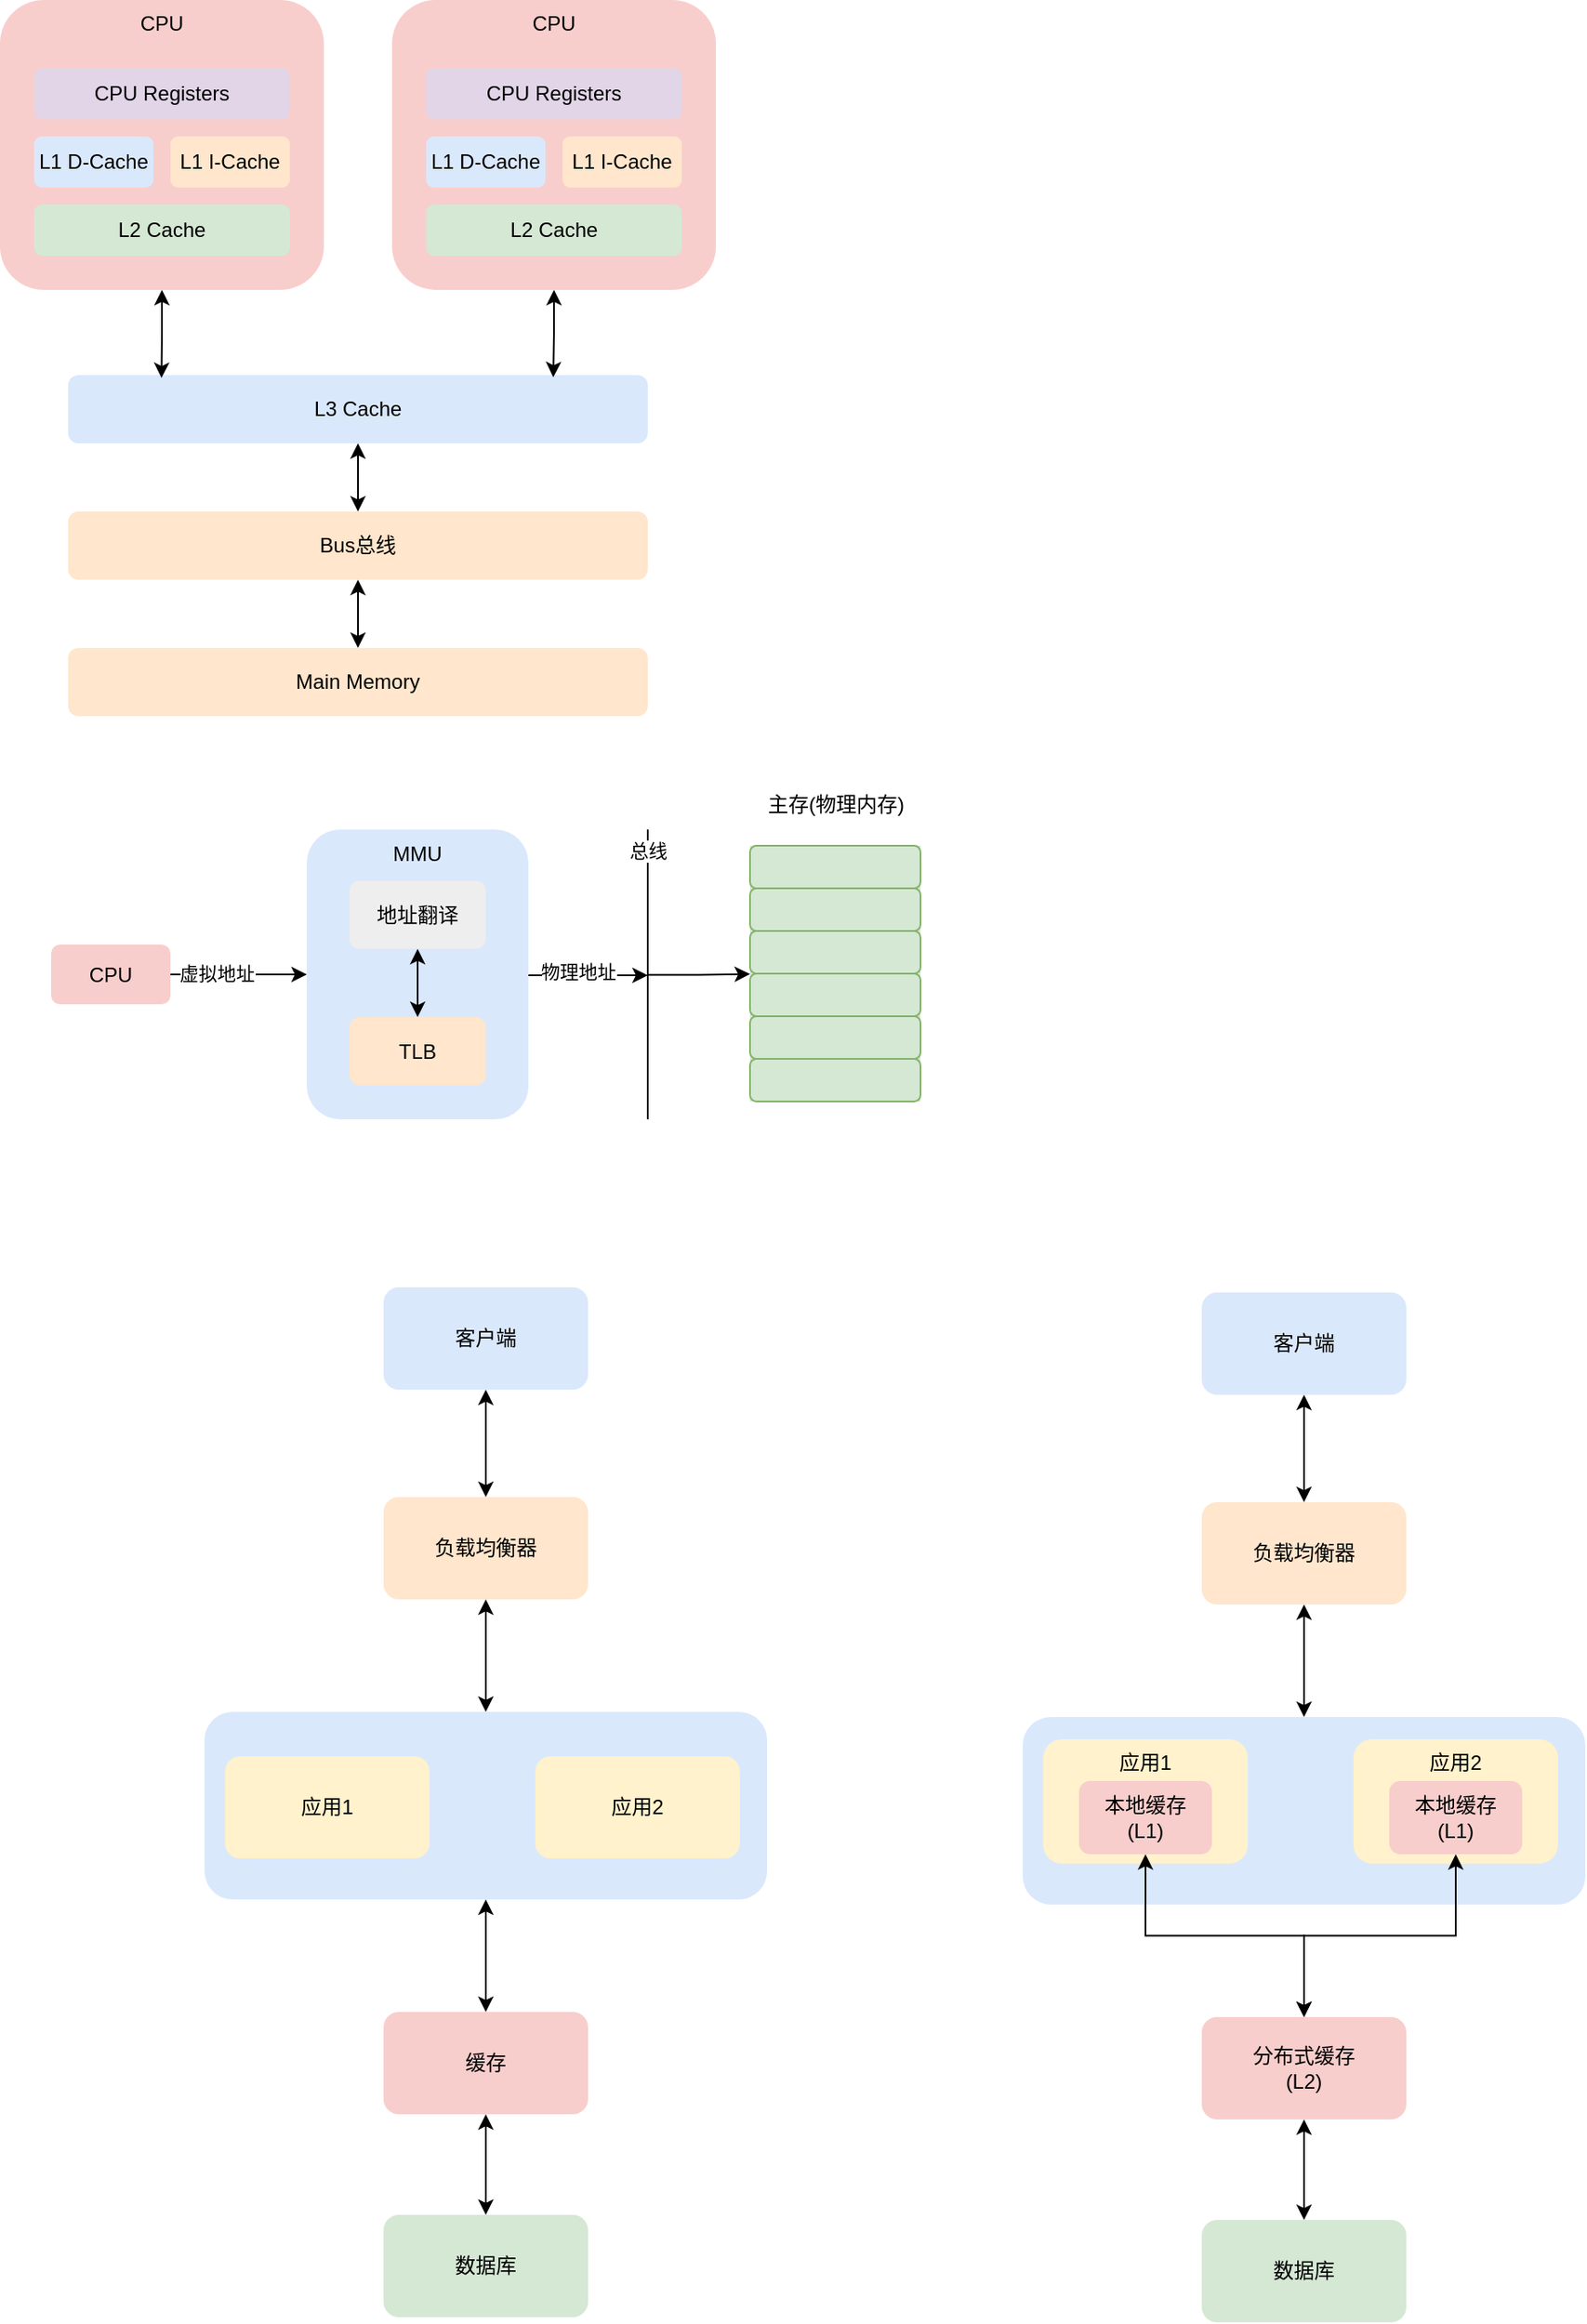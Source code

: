 <mxfile version="24.4.9" type="github">
  <diagram name="第 1 页" id="eqeq6McY91UALREcRUYb">
    <mxGraphModel dx="2100" dy="1124" grid="1" gridSize="10" guides="1" tooltips="1" connect="1" arrows="1" fold="1" page="1" pageScale="1" pageWidth="827" pageHeight="1169" math="0" shadow="0">
      <root>
        <mxCell id="0" />
        <mxCell id="1" parent="0" />
        <mxCell id="2Ibu4hwa9hJui1jNNdnE-10" style="edgeStyle=orthogonalEdgeStyle;rounded=0;orthogonalLoop=1;jettySize=auto;html=1;entryX=0.5;entryY=0;entryDx=0;entryDy=0;startArrow=classic;startFill=1;" edge="1" parent="1" source="2Ibu4hwa9hJui1jNNdnE-7" target="2Ibu4hwa9hJui1jNNdnE-5">
          <mxGeometry relative="1" as="geometry" />
        </mxCell>
        <mxCell id="2Ibu4hwa9hJui1jNNdnE-7" value="" style="rounded=1;whiteSpace=wrap;html=1;fillColor=#dae8fc;strokeColor=none;" vertex="1" parent="1">
          <mxGeometry x="160" y="1074" width="330" height="110" as="geometry" />
        </mxCell>
        <mxCell id="rbnDd3GIiUYc-HM4J0oy-6" value="" style="group" parent="1" vertex="1" connectable="0">
          <mxGeometry x="40" y="70" width="190" height="170" as="geometry" />
        </mxCell>
        <mxCell id="rbnDd3GIiUYc-HM4J0oy-1" value="CPU" style="rounded=1;whiteSpace=wrap;html=1;verticalAlign=top;strokeColor=none;fillColor=#f8cecc;" parent="rbnDd3GIiUYc-HM4J0oy-6" vertex="1">
          <mxGeometry width="190" height="170" as="geometry" />
        </mxCell>
        <mxCell id="rbnDd3GIiUYc-HM4J0oy-2" value="CPU Registers" style="rounded=1;whiteSpace=wrap;html=1;fillColor=#e1d5e7;strokeColor=none;" parent="rbnDd3GIiUYc-HM4J0oy-6" vertex="1">
          <mxGeometry x="20" y="40" width="150" height="30" as="geometry" />
        </mxCell>
        <mxCell id="rbnDd3GIiUYc-HM4J0oy-3" value="L1 D-Cache" style="rounded=1;whiteSpace=wrap;html=1;fillColor=#dae8fc;strokeColor=none;" parent="rbnDd3GIiUYc-HM4J0oy-6" vertex="1">
          <mxGeometry x="20" y="80" width="70" height="30" as="geometry" />
        </mxCell>
        <mxCell id="rbnDd3GIiUYc-HM4J0oy-4" value="L1 I-Cache" style="rounded=1;whiteSpace=wrap;html=1;fillColor=#ffe6cc;strokeColor=none;" parent="rbnDd3GIiUYc-HM4J0oy-6" vertex="1">
          <mxGeometry x="100" y="80" width="70" height="30" as="geometry" />
        </mxCell>
        <mxCell id="rbnDd3GIiUYc-HM4J0oy-5" value="L2 Cache" style="rounded=1;whiteSpace=wrap;html=1;fillColor=#d5e8d4;strokeColor=none;" parent="rbnDd3GIiUYc-HM4J0oy-6" vertex="1">
          <mxGeometry x="20" y="120" width="150" height="30" as="geometry" />
        </mxCell>
        <mxCell id="rbnDd3GIiUYc-HM4J0oy-7" value="" style="group" parent="1" vertex="1" connectable="0">
          <mxGeometry x="270" y="70" width="190" height="170" as="geometry" />
        </mxCell>
        <mxCell id="rbnDd3GIiUYc-HM4J0oy-8" value="CPU" style="rounded=1;whiteSpace=wrap;html=1;verticalAlign=top;strokeColor=none;fillColor=#f8cecc;" parent="rbnDd3GIiUYc-HM4J0oy-7" vertex="1">
          <mxGeometry width="190" height="170" as="geometry" />
        </mxCell>
        <mxCell id="rbnDd3GIiUYc-HM4J0oy-9" value="CPU Registers" style="rounded=1;whiteSpace=wrap;html=1;fillColor=#e1d5e7;strokeColor=none;" parent="rbnDd3GIiUYc-HM4J0oy-7" vertex="1">
          <mxGeometry x="20" y="40" width="150" height="30" as="geometry" />
        </mxCell>
        <mxCell id="rbnDd3GIiUYc-HM4J0oy-10" value="L1 D-Cache" style="rounded=1;whiteSpace=wrap;html=1;fillColor=#dae8fc;strokeColor=none;" parent="rbnDd3GIiUYc-HM4J0oy-7" vertex="1">
          <mxGeometry x="20" y="80" width="70" height="30" as="geometry" />
        </mxCell>
        <mxCell id="rbnDd3GIiUYc-HM4J0oy-11" value="L1 I-Cache" style="rounded=1;whiteSpace=wrap;html=1;fillColor=#ffe6cc;strokeColor=none;" parent="rbnDd3GIiUYc-HM4J0oy-7" vertex="1">
          <mxGeometry x="100" y="80" width="70" height="30" as="geometry" />
        </mxCell>
        <mxCell id="rbnDd3GIiUYc-HM4J0oy-12" value="L2 Cache" style="rounded=1;whiteSpace=wrap;html=1;fillColor=#d5e8d4;strokeColor=none;" parent="rbnDd3GIiUYc-HM4J0oy-7" vertex="1">
          <mxGeometry x="20" y="120" width="150" height="30" as="geometry" />
        </mxCell>
        <mxCell id="rbnDd3GIiUYc-HM4J0oy-21" style="edgeStyle=orthogonalEdgeStyle;rounded=0;orthogonalLoop=1;jettySize=auto;html=1;entryX=0.5;entryY=0;entryDx=0;entryDy=0;startArrow=classic;startFill=1;" parent="1" source="rbnDd3GIiUYc-HM4J0oy-14" target="rbnDd3GIiUYc-HM4J0oy-15" edge="1">
          <mxGeometry relative="1" as="geometry" />
        </mxCell>
        <mxCell id="rbnDd3GIiUYc-HM4J0oy-14" value="L3 Cache" style="rounded=1;whiteSpace=wrap;html=1;fillColor=#dae8fc;strokeColor=none;" parent="1" vertex="1">
          <mxGeometry x="80" y="290" width="340" height="40" as="geometry" />
        </mxCell>
        <mxCell id="rbnDd3GIiUYc-HM4J0oy-22" style="edgeStyle=orthogonalEdgeStyle;rounded=0;orthogonalLoop=1;jettySize=auto;html=1;entryX=0.5;entryY=0;entryDx=0;entryDy=0;startArrow=classic;startFill=1;" parent="1" source="rbnDd3GIiUYc-HM4J0oy-15" target="rbnDd3GIiUYc-HM4J0oy-18" edge="1">
          <mxGeometry relative="1" as="geometry" />
        </mxCell>
        <mxCell id="rbnDd3GIiUYc-HM4J0oy-15" value="Bus总线" style="rounded=1;whiteSpace=wrap;html=1;fillColor=#ffe6cc;strokeColor=none;" parent="1" vertex="1">
          <mxGeometry x="80" y="370" width="340" height="40" as="geometry" />
        </mxCell>
        <mxCell id="rbnDd3GIiUYc-HM4J0oy-18" value="Main Memory" style="rounded=1;whiteSpace=wrap;html=1;fillColor=#ffe6cc;strokeColor=none;" parent="1" vertex="1">
          <mxGeometry x="80" y="450" width="340" height="40" as="geometry" />
        </mxCell>
        <mxCell id="rbnDd3GIiUYc-HM4J0oy-19" style="edgeStyle=orthogonalEdgeStyle;rounded=0;orthogonalLoop=1;jettySize=auto;html=1;entryX=0.161;entryY=0.042;entryDx=0;entryDy=0;entryPerimeter=0;startArrow=classic;startFill=1;" parent="1" source="rbnDd3GIiUYc-HM4J0oy-1" target="rbnDd3GIiUYc-HM4J0oy-14" edge="1">
          <mxGeometry relative="1" as="geometry" />
        </mxCell>
        <mxCell id="rbnDd3GIiUYc-HM4J0oy-20" style="edgeStyle=orthogonalEdgeStyle;rounded=0;orthogonalLoop=1;jettySize=auto;html=1;entryX=0.837;entryY=0.031;entryDx=0;entryDy=0;entryPerimeter=0;startArrow=classic;startFill=1;" parent="1" source="rbnDd3GIiUYc-HM4J0oy-8" target="rbnDd3GIiUYc-HM4J0oy-14" edge="1">
          <mxGeometry relative="1" as="geometry" />
        </mxCell>
        <mxCell id="rbnDd3GIiUYc-HM4J0oy-53" value="" style="group" parent="1" vertex="1" connectable="0">
          <mxGeometry x="70" y="527" width="510" height="199.5" as="geometry" />
        </mxCell>
        <mxCell id="rbnDd3GIiUYc-HM4J0oy-24" value="CPU" style="rounded=1;whiteSpace=wrap;html=1;fillColor=#f8cecc;strokeColor=none;" parent="rbnDd3GIiUYc-HM4J0oy-53" vertex="1">
          <mxGeometry y="97" width="70" height="35" as="geometry" />
        </mxCell>
        <mxCell id="rbnDd3GIiUYc-HM4J0oy-30" value="" style="endArrow=none;html=1;rounded=0;" parent="rbnDd3GIiUYc-HM4J0oy-53" edge="1">
          <mxGeometry width="50" height="50" relative="1" as="geometry">
            <mxPoint x="350" y="199.5" as="sourcePoint" />
            <mxPoint x="350" y="29.5" as="targetPoint" />
          </mxGeometry>
        </mxCell>
        <mxCell id="rbnDd3GIiUYc-HM4J0oy-51" value="总线" style="edgeLabel;html=1;align=center;verticalAlign=middle;resizable=0;points=[];" parent="rbnDd3GIiUYc-HM4J0oy-30" vertex="1" connectable="0">
          <mxGeometry x="0.859" relative="1" as="geometry">
            <mxPoint as="offset" />
          </mxGeometry>
        </mxCell>
        <mxCell id="rbnDd3GIiUYc-HM4J0oy-37" value="" style="group;fillColor=#d5e8d4;strokeColor=none;" parent="rbnDd3GIiUYc-HM4J0oy-53" vertex="1" connectable="0">
          <mxGeometry x="410" y="39" width="100" height="150" as="geometry" />
        </mxCell>
        <mxCell id="rbnDd3GIiUYc-HM4J0oy-31" value="" style="rounded=1;whiteSpace=wrap;html=1;fillColor=#d5e8d4;strokeColor=#82b366;" parent="rbnDd3GIiUYc-HM4J0oy-37" vertex="1">
          <mxGeometry width="100" height="25.0" as="geometry" />
        </mxCell>
        <mxCell id="rbnDd3GIiUYc-HM4J0oy-32" value="" style="rounded=1;whiteSpace=wrap;html=1;fillColor=#d5e8d4;strokeColor=#82b366;" parent="rbnDd3GIiUYc-HM4J0oy-37" vertex="1">
          <mxGeometry y="25.0" width="100" height="25.0" as="geometry" />
        </mxCell>
        <mxCell id="rbnDd3GIiUYc-HM4J0oy-33" value="" style="rounded=1;whiteSpace=wrap;html=1;fillColor=#d5e8d4;strokeColor=#82b366;" parent="rbnDd3GIiUYc-HM4J0oy-37" vertex="1">
          <mxGeometry y="50.0" width="100" height="25.0" as="geometry" />
        </mxCell>
        <mxCell id="rbnDd3GIiUYc-HM4J0oy-34" value="" style="rounded=1;whiteSpace=wrap;html=1;fillColor=#d5e8d4;strokeColor=#82b366;" parent="rbnDd3GIiUYc-HM4J0oy-37" vertex="1">
          <mxGeometry y="75" width="100" height="25.0" as="geometry" />
        </mxCell>
        <mxCell id="rbnDd3GIiUYc-HM4J0oy-35" value="" style="rounded=1;whiteSpace=wrap;html=1;fillColor=#d5e8d4;strokeColor=#82b366;" parent="rbnDd3GIiUYc-HM4J0oy-37" vertex="1">
          <mxGeometry y="100.0" width="100" height="25.0" as="geometry" />
        </mxCell>
        <mxCell id="rbnDd3GIiUYc-HM4J0oy-36" value="" style="rounded=1;whiteSpace=wrap;html=1;fillColor=#d5e8d4;strokeColor=#82b366;" parent="rbnDd3GIiUYc-HM4J0oy-37" vertex="1">
          <mxGeometry y="125.0" width="100" height="25.0" as="geometry" />
        </mxCell>
        <mxCell id="rbnDd3GIiUYc-HM4J0oy-38" style="edgeStyle=orthogonalEdgeStyle;rounded=0;orthogonalLoop=1;jettySize=auto;html=1;entryX=0;entryY=0.5;entryDx=0;entryDy=0;" parent="rbnDd3GIiUYc-HM4J0oy-53" source="rbnDd3GIiUYc-HM4J0oy-24" target="rbnDd3GIiUYc-HM4J0oy-25" edge="1">
          <mxGeometry relative="1" as="geometry" />
        </mxCell>
        <mxCell id="rbnDd3GIiUYc-HM4J0oy-40" value="虚拟地址" style="edgeLabel;html=1;align=center;verticalAlign=middle;resizable=0;points=[];" parent="rbnDd3GIiUYc-HM4J0oy-38" vertex="1" connectable="0">
          <mxGeometry x="-0.34" y="1" relative="1" as="geometry">
            <mxPoint as="offset" />
          </mxGeometry>
        </mxCell>
        <mxCell id="rbnDd3GIiUYc-HM4J0oy-39" value="" style="group" parent="rbnDd3GIiUYc-HM4J0oy-53" vertex="1" connectable="0">
          <mxGeometry x="150" y="29.5" width="130" height="170" as="geometry" />
        </mxCell>
        <mxCell id="rbnDd3GIiUYc-HM4J0oy-41" style="edgeStyle=orthogonalEdgeStyle;rounded=0;orthogonalLoop=1;jettySize=auto;html=1;" parent="rbnDd3GIiUYc-HM4J0oy-39" source="rbnDd3GIiUYc-HM4J0oy-25" edge="1">
          <mxGeometry relative="1" as="geometry">
            <mxPoint x="200" y="85.5" as="targetPoint" />
            <Array as="points">
              <mxPoint x="160" y="85" />
            </Array>
          </mxGeometry>
        </mxCell>
        <mxCell id="rbnDd3GIiUYc-HM4J0oy-50" value="物理地址" style="edgeLabel;html=1;align=center;verticalAlign=middle;resizable=0;points=[];" parent="rbnDd3GIiUYc-HM4J0oy-41" vertex="1" connectable="0">
          <mxGeometry x="-0.192" y="2" relative="1" as="geometry">
            <mxPoint as="offset" />
          </mxGeometry>
        </mxCell>
        <mxCell id="rbnDd3GIiUYc-HM4J0oy-25" value="MMU" style="rounded=1;whiteSpace=wrap;html=1;verticalAlign=top;fillColor=#dae8fc;strokeColor=none;" parent="rbnDd3GIiUYc-HM4J0oy-39" vertex="1">
          <mxGeometry width="130" height="170" as="geometry" />
        </mxCell>
        <mxCell id="rbnDd3GIiUYc-HM4J0oy-29" style="edgeStyle=orthogonalEdgeStyle;rounded=0;orthogonalLoop=1;jettySize=auto;html=1;entryX=0.5;entryY=0;entryDx=0;entryDy=0;startArrow=classic;startFill=1;" parent="rbnDd3GIiUYc-HM4J0oy-39" source="rbnDd3GIiUYc-HM4J0oy-27" target="rbnDd3GIiUYc-HM4J0oy-28" edge="1">
          <mxGeometry relative="1" as="geometry" />
        </mxCell>
        <mxCell id="rbnDd3GIiUYc-HM4J0oy-27" value="地址翻译" style="rounded=1;whiteSpace=wrap;html=1;fillColor=#eeeeee;strokeColor=none;" parent="rbnDd3GIiUYc-HM4J0oy-39" vertex="1">
          <mxGeometry x="25" y="30" width="80" height="40" as="geometry" />
        </mxCell>
        <mxCell id="rbnDd3GIiUYc-HM4J0oy-28" value="TLB" style="rounded=1;whiteSpace=wrap;html=1;fillColor=#ffe6cc;strokeColor=none;" parent="rbnDd3GIiUYc-HM4J0oy-39" vertex="1">
          <mxGeometry x="25" y="110" width="80" height="40" as="geometry" />
        </mxCell>
        <mxCell id="rbnDd3GIiUYc-HM4J0oy-49" style="edgeStyle=orthogonalEdgeStyle;rounded=0;orthogonalLoop=1;jettySize=auto;html=1;" parent="rbnDd3GIiUYc-HM4J0oy-53" edge="1">
          <mxGeometry relative="1" as="geometry">
            <mxPoint x="410" y="114.25" as="targetPoint" />
            <mxPoint x="350" y="114.75" as="sourcePoint" />
            <Array as="points">
              <mxPoint x="380" y="113.75" />
            </Array>
          </mxGeometry>
        </mxCell>
        <mxCell id="rbnDd3GIiUYc-HM4J0oy-52" value="主存(物理内存)" style="text;html=1;align=center;verticalAlign=middle;resizable=0;points=[];autosize=1;strokeColor=none;fillColor=none;" parent="rbnDd3GIiUYc-HM4J0oy-53" vertex="1">
          <mxGeometry x="410" width="100" height="30" as="geometry" />
        </mxCell>
        <mxCell id="2Ibu4hwa9hJui1jNNdnE-8" style="edgeStyle=orthogonalEdgeStyle;rounded=0;orthogonalLoop=1;jettySize=auto;html=1;entryX=0.5;entryY=0;entryDx=0;entryDy=0;startArrow=classic;startFill=1;" edge="1" parent="1" source="2Ibu4hwa9hJui1jNNdnE-1" target="2Ibu4hwa9hJui1jNNdnE-2">
          <mxGeometry relative="1" as="geometry" />
        </mxCell>
        <mxCell id="2Ibu4hwa9hJui1jNNdnE-1" value="客户端" style="rounded=1;whiteSpace=wrap;html=1;fillColor=#dae8fc;strokeColor=none;" vertex="1" parent="1">
          <mxGeometry x="265" y="825" width="120" height="60" as="geometry" />
        </mxCell>
        <mxCell id="2Ibu4hwa9hJui1jNNdnE-9" style="edgeStyle=orthogonalEdgeStyle;rounded=0;orthogonalLoop=1;jettySize=auto;html=1;entryX=0.5;entryY=0;entryDx=0;entryDy=0;startArrow=classic;startFill=1;" edge="1" parent="1" source="2Ibu4hwa9hJui1jNNdnE-2" target="2Ibu4hwa9hJui1jNNdnE-7">
          <mxGeometry relative="1" as="geometry" />
        </mxCell>
        <mxCell id="2Ibu4hwa9hJui1jNNdnE-2" value="负载均衡器" style="rounded=1;whiteSpace=wrap;html=1;fillColor=#ffe6cc;strokeColor=none;" vertex="1" parent="1">
          <mxGeometry x="265" y="948" width="120" height="60" as="geometry" />
        </mxCell>
        <mxCell id="2Ibu4hwa9hJui1jNNdnE-3" value="应用1" style="rounded=1;whiteSpace=wrap;html=1;fillColor=#fff2cc;strokeColor=none;" vertex="1" parent="1">
          <mxGeometry x="172" y="1100" width="120" height="60" as="geometry" />
        </mxCell>
        <mxCell id="2Ibu4hwa9hJui1jNNdnE-4" value="应用2" style="rounded=1;whiteSpace=wrap;html=1;fillColor=#fff2cc;strokeColor=none;" vertex="1" parent="1">
          <mxGeometry x="354" y="1100" width="120" height="60" as="geometry" />
        </mxCell>
        <mxCell id="2Ibu4hwa9hJui1jNNdnE-11" style="edgeStyle=orthogonalEdgeStyle;rounded=0;orthogonalLoop=1;jettySize=auto;html=1;startArrow=classic;startFill=1;" edge="1" parent="1" source="2Ibu4hwa9hJui1jNNdnE-5" target="2Ibu4hwa9hJui1jNNdnE-6">
          <mxGeometry relative="1" as="geometry" />
        </mxCell>
        <mxCell id="2Ibu4hwa9hJui1jNNdnE-5" value="缓存" style="rounded=1;whiteSpace=wrap;html=1;fillColor=#f8cecc;strokeColor=none;" vertex="1" parent="1">
          <mxGeometry x="265" y="1250" width="120" height="60" as="geometry" />
        </mxCell>
        <mxCell id="2Ibu4hwa9hJui1jNNdnE-6" value="数据库" style="rounded=1;whiteSpace=wrap;html=1;fillColor=#d5e8d4;strokeColor=none;" vertex="1" parent="1">
          <mxGeometry x="265" y="1369" width="120" height="60" as="geometry" />
        </mxCell>
        <mxCell id="2Ibu4hwa9hJui1jNNdnE-13" value="" style="rounded=1;whiteSpace=wrap;html=1;fillColor=#dae8fc;strokeColor=none;" vertex="1" parent="1">
          <mxGeometry x="640" y="1077" width="330" height="110" as="geometry" />
        </mxCell>
        <mxCell id="2Ibu4hwa9hJui1jNNdnE-14" style="edgeStyle=orthogonalEdgeStyle;rounded=0;orthogonalLoop=1;jettySize=auto;html=1;entryX=0.5;entryY=0;entryDx=0;entryDy=0;startArrow=classic;startFill=1;" edge="1" parent="1" source="2Ibu4hwa9hJui1jNNdnE-15" target="2Ibu4hwa9hJui1jNNdnE-17">
          <mxGeometry relative="1" as="geometry" />
        </mxCell>
        <mxCell id="2Ibu4hwa9hJui1jNNdnE-15" value="客户端" style="rounded=1;whiteSpace=wrap;html=1;fillColor=#dae8fc;strokeColor=none;" vertex="1" parent="1">
          <mxGeometry x="745" y="828" width="120" height="60" as="geometry" />
        </mxCell>
        <mxCell id="2Ibu4hwa9hJui1jNNdnE-16" style="edgeStyle=orthogonalEdgeStyle;rounded=0;orthogonalLoop=1;jettySize=auto;html=1;entryX=0.5;entryY=0;entryDx=0;entryDy=0;startArrow=classic;startFill=1;" edge="1" parent="1" source="2Ibu4hwa9hJui1jNNdnE-17" target="2Ibu4hwa9hJui1jNNdnE-13">
          <mxGeometry relative="1" as="geometry" />
        </mxCell>
        <mxCell id="2Ibu4hwa9hJui1jNNdnE-17" value="负载均衡器" style="rounded=1;whiteSpace=wrap;html=1;fillColor=#ffe6cc;strokeColor=none;" vertex="1" parent="1">
          <mxGeometry x="745" y="951" width="120" height="60" as="geometry" />
        </mxCell>
        <mxCell id="2Ibu4hwa9hJui1jNNdnE-18" value="应用1" style="rounded=1;whiteSpace=wrap;html=1;fillColor=#fff2cc;strokeColor=none;verticalAlign=top;" vertex="1" parent="1">
          <mxGeometry x="652" y="1090" width="120" height="73" as="geometry" />
        </mxCell>
        <mxCell id="2Ibu4hwa9hJui1jNNdnE-19" value="应用2" style="rounded=1;whiteSpace=wrap;html=1;fillColor=#fff2cc;strokeColor=none;verticalAlign=top;" vertex="1" parent="1">
          <mxGeometry x="834" y="1090" width="120" height="73" as="geometry" />
        </mxCell>
        <mxCell id="2Ibu4hwa9hJui1jNNdnE-20" style="edgeStyle=orthogonalEdgeStyle;rounded=0;orthogonalLoop=1;jettySize=auto;html=1;startArrow=classic;startFill=1;" edge="1" parent="1" source="2Ibu4hwa9hJui1jNNdnE-21" target="2Ibu4hwa9hJui1jNNdnE-22">
          <mxGeometry relative="1" as="geometry" />
        </mxCell>
        <mxCell id="2Ibu4hwa9hJui1jNNdnE-21" value="分布式缓存&lt;div&gt;(L2)&lt;/div&gt;" style="rounded=1;whiteSpace=wrap;html=1;fillColor=#f8cecc;strokeColor=none;" vertex="1" parent="1">
          <mxGeometry x="745" y="1253" width="120" height="60" as="geometry" />
        </mxCell>
        <mxCell id="2Ibu4hwa9hJui1jNNdnE-22" value="数据库" style="rounded=1;whiteSpace=wrap;html=1;fillColor=#d5e8d4;strokeColor=none;" vertex="1" parent="1">
          <mxGeometry x="745" y="1372" width="120" height="60" as="geometry" />
        </mxCell>
        <mxCell id="2Ibu4hwa9hJui1jNNdnE-23" value="本地缓存&lt;div&gt;(L1)&lt;/div&gt;" style="rounded=1;whiteSpace=wrap;html=1;fillColor=#f8cecc;strokeColor=none;" vertex="1" parent="1">
          <mxGeometry x="673" y="1114.5" width="78" height="43" as="geometry" />
        </mxCell>
        <mxCell id="2Ibu4hwa9hJui1jNNdnE-26" style="edgeStyle=orthogonalEdgeStyle;rounded=0;orthogonalLoop=1;jettySize=auto;html=1;entryX=0.5;entryY=0;entryDx=0;entryDy=0;startArrow=classic;startFill=1;" edge="1" parent="1" source="2Ibu4hwa9hJui1jNNdnE-25" target="2Ibu4hwa9hJui1jNNdnE-21">
          <mxGeometry relative="1" as="geometry" />
        </mxCell>
        <mxCell id="2Ibu4hwa9hJui1jNNdnE-25" value="本地缓存&lt;div&gt;(L1)&lt;/div&gt;" style="rounded=1;whiteSpace=wrap;html=1;fillColor=#f8cecc;strokeColor=none;" vertex="1" parent="1">
          <mxGeometry x="855" y="1114.5" width="78" height="43" as="geometry" />
        </mxCell>
        <mxCell id="2Ibu4hwa9hJui1jNNdnE-12" style="edgeStyle=orthogonalEdgeStyle;rounded=0;orthogonalLoop=1;jettySize=auto;html=1;entryX=0.5;entryY=0;entryDx=0;entryDy=0;startArrow=classic;startFill=1;exitX=0.5;exitY=1;exitDx=0;exitDy=0;" edge="1" parent="1" source="2Ibu4hwa9hJui1jNNdnE-23" target="2Ibu4hwa9hJui1jNNdnE-21">
          <mxGeometry relative="1" as="geometry" />
        </mxCell>
      </root>
    </mxGraphModel>
  </diagram>
</mxfile>
